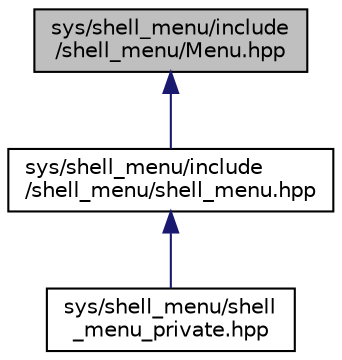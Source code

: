 digraph "sys/shell_menu/include/shell_menu/Menu.hpp"
{
 // LATEX_PDF_SIZE
  bgcolor="transparent";
  edge [fontname="Helvetica",fontsize="10",labelfontname="Helvetica",labelfontsize="10"];
  node [fontname="Helvetica",fontsize="10",shape=record];
  Node1 [label="sys/shell_menu/include\l/shell_menu/Menu.hpp",height=0.2,width=0.4,color="black", fillcolor="grey75", style="filled", fontcolor="black",tooltip="Menu class declaration."];
  Node1 -> Node2 [dir="back",color="midnightblue",fontsize="10",style="solid",fontname="Helvetica"];
  Node2 [label="sys/shell_menu/include\l/shell_menu/shell_menu.hpp",height=0.2,width=0.4,color="black",URL="$shell__menu_8hpp.html",tooltip="Public functions from shell_menu namespace."];
  Node2 -> Node3 [dir="back",color="midnightblue",fontsize="10",style="solid",fontname="Helvetica"];
  Node3 [label="sys/shell_menu/shell\l_menu_private.hpp",height=0.2,width=0.4,color="black",URL="$shell__menu__private_8hpp.html",tooltip="Shell menu private variables."];
}
